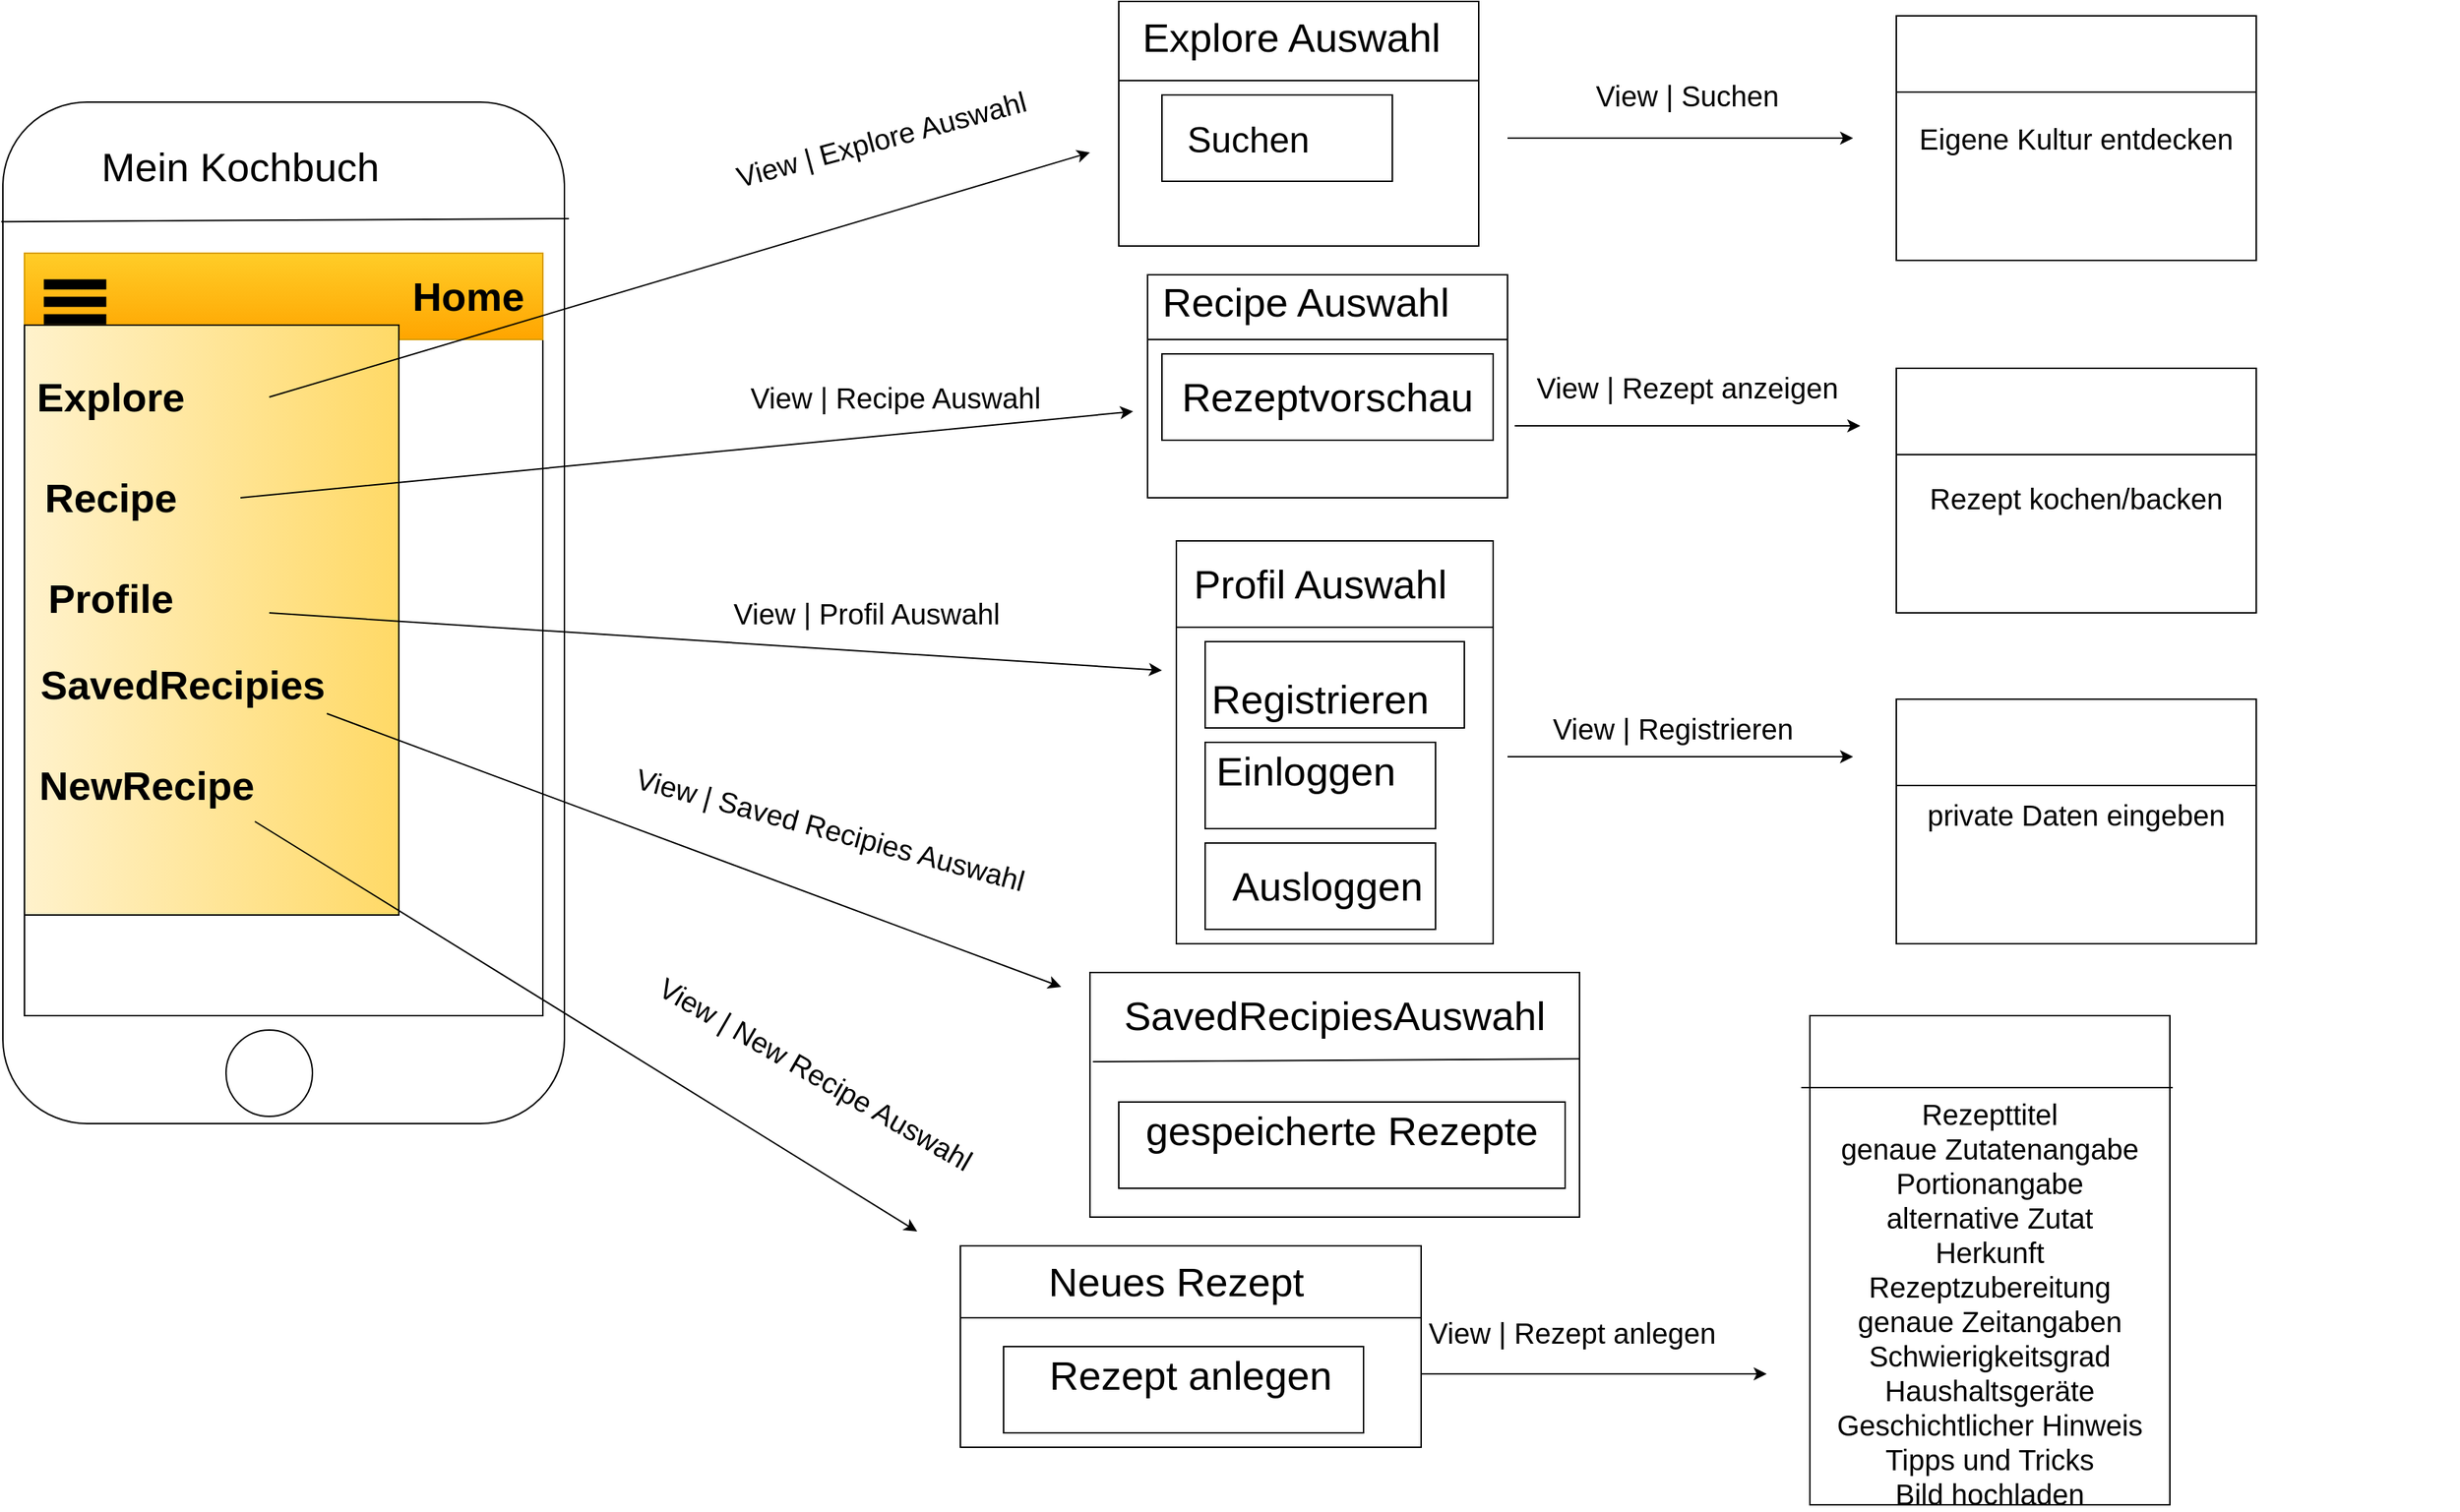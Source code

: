 <mxfile version="14.2.4" type="onedrive"><diagram id="-CBC_xEpUSiYS634QbAH" name="Page-1"><mxGraphModel dx="2372" dy="1290" grid="1" gridSize="10" guides="1" tooltips="1" connect="1" arrows="1" fold="1" page="1" pageScale="1" pageWidth="1920" pageHeight="1200" math="0" shadow="0"><root><mxCell id="0"/><mxCell id="1" parent="0"/><mxCell id="4ttchu3e397NDz52eP5I-1" value="" style="rounded=1;whiteSpace=wrap;html=1;rotation=-90;" parent="1" vertex="1"><mxGeometry x="-105" y="365" width="710" height="390" as="geometry"/></mxCell><mxCell id="4ttchu3e397NDz52eP5I-2" value="" style="endArrow=none;html=1;exitX=0.886;exitY=1.008;exitDx=0;exitDy=0;exitPerimeter=0;entryX=0.883;entryY=-0.003;entryDx=0;entryDy=0;entryPerimeter=0;" parent="1" source="4ttchu3e397NDz52eP5I-1" target="4ttchu3e397NDz52eP5I-1" edge="1"><mxGeometry width="50" height="50" relative="1" as="geometry"><mxPoint x="60" y="290" as="sourcePoint"/><mxPoint x="210" y="290" as="targetPoint"/></mxGeometry></mxCell><mxCell id="4ttchu3e397NDz52eP5I-3" value="Mein Kochbuch" style="text;html=1;strokeColor=none;fillColor=none;align=center;verticalAlign=middle;whiteSpace=wrap;rounded=0;fontSize=28;" parent="1" vertex="1"><mxGeometry x="100" y="180" width="240" height="140" as="geometry"/></mxCell><mxCell id="4ttchu3e397NDz52eP5I-4" value="" style="rounded=0;whiteSpace=wrap;html=1;fontSize=28;" parent="1" vertex="1"><mxGeometry x="70" y="310" width="360" height="530" as="geometry"/></mxCell><mxCell id="4ttchu3e397NDz52eP5I-5" value="" style="ellipse;whiteSpace=wrap;html=1;aspect=fixed;fontSize=28;" parent="1" vertex="1"><mxGeometry x="210" y="850" width="60" height="60" as="geometry"/></mxCell><mxCell id="4ttchu3e397NDz52eP5I-20" value="&lt;b&gt;&lt;font style=&quot;font-size: 28px&quot;&gt;&amp;nbsp; &amp;nbsp; &amp;nbsp; &amp;nbsp; &amp;nbsp; &amp;nbsp; &amp;nbsp; &amp;nbsp; &amp;nbsp; &amp;nbsp; &amp;nbsp; &amp;nbsp; &amp;nbsp; &amp;nbsp; &amp;nbsp; &amp;nbsp; &amp;nbsp;Home&lt;/font&gt;&lt;/b&gt;" style="rounded=0;whiteSpace=wrap;html=1;fontSize=24;fillColor=#ffcd28;strokeColor=#d79b00;gradientColor=#ffa500;" parent="1" vertex="1"><mxGeometry x="70" y="310" width="360" height="60" as="geometry"/></mxCell><mxCell id="4ttchu3e397NDz52eP5I-24" value="" style="shape=parallelMarker;html=1;outlineConnect=0;fontSize=25;rotation=90;" parent="1" vertex="1"><mxGeometry x="90" y="322.6" width="30.25" height="42.4" as="geometry"/></mxCell><mxCell id="4ttchu3e397NDz52eP5I-26" value="" style="verticalLabelPosition=bottom;verticalAlign=top;html=1;shape=mxgraph.basic.rect;fillColor2=none;strokeWidth=1;size=20;indent=5;fontSize=25;fillColor=#fff2cc;gradientColor=#ffd966;gradientDirection=east;shadow=0;" parent="1" vertex="1"><mxGeometry x="70" y="360" width="260" height="410" as="geometry"/></mxCell><mxCell id="4ttchu3e397NDz52eP5I-10" value="&lt;font style=&quot;font-size: 28px&quot;&gt;Explore&lt;/font&gt;" style="text;html=1;strokeColor=none;fillColor=none;align=center;verticalAlign=middle;whiteSpace=wrap;rounded=0;fontSize=25;fontStyle=1" parent="1" vertex="1"><mxGeometry x="110" y="400" width="40" height="20" as="geometry"/></mxCell><mxCell id="4ttchu3e397NDz52eP5I-12" value="NewRecipe" style="text;html=1;strokeColor=none;fillColor=none;align=center;verticalAlign=middle;whiteSpace=wrap;rounded=0;fontSize=28;fontStyle=1" parent="1" vertex="1"><mxGeometry x="130" y="670" width="50" height="20" as="geometry"/></mxCell><mxCell id="4ttchu3e397NDz52eP5I-15" value="Profile" style="text;html=1;strokeColor=none;fillColor=none;align=center;verticalAlign=middle;whiteSpace=wrap;rounded=0;fontSize=28;fontStyle=1" parent="1" vertex="1"><mxGeometry x="110" y="540" width="40" height="20" as="geometry"/></mxCell><mxCell id="4ttchu3e397NDz52eP5I-16" value="Recipe" style="text;html=1;strokeColor=none;fillColor=none;align=center;verticalAlign=middle;whiteSpace=wrap;rounded=0;fontSize=28;fontStyle=1" parent="1" vertex="1"><mxGeometry x="110" y="470" width="40" height="20" as="geometry"/></mxCell><mxCell id="4ttchu3e397NDz52eP5I-19" value="SavedRecipies" style="text;html=1;strokeColor=none;fillColor=none;align=center;verticalAlign=middle;whiteSpace=wrap;rounded=0;fontSize=28;fontStyle=1" parent="1" vertex="1"><mxGeometry x="160" y="600" width="40" height="20" as="geometry"/></mxCell><mxCell id="4ttchu3e397NDz52eP5I-51" value="" style="rounded=0;whiteSpace=wrap;html=1;shadow=0;strokeColor=#000000;fontSize=25;" parent="1" vertex="1"><mxGeometry x="870" y="510" width="220" height="280" as="geometry"/></mxCell><mxCell id="4ttchu3e397NDz52eP5I-52" value="Profil Auswahl" style="text;html=1;strokeColor=none;fillColor=none;align=center;verticalAlign=middle;whiteSpace=wrap;rounded=0;shadow=0;fontSize=28;" parent="1" vertex="1"><mxGeometry x="870" y="510" width="200" height="60" as="geometry"/></mxCell><mxCell id="4ttchu3e397NDz52eP5I-53" value="" style="endArrow=none;html=1;fontSize=25;entryX=0;entryY=1;entryDx=0;entryDy=0;" parent="1" target="4ttchu3e397NDz52eP5I-52" edge="1"><mxGeometry width="50" height="50" relative="1" as="geometry"><mxPoint x="1090" y="570" as="sourcePoint"/><mxPoint x="870" y="555" as="targetPoint"/></mxGeometry></mxCell><mxCell id="4ttchu3e397NDz52eP5I-54" value="Einloggen" style="text;html=1;strokeColor=none;fillColor=none;align=center;verticalAlign=middle;whiteSpace=wrap;rounded=0;shadow=0;fontSize=28;" parent="1" vertex="1"><mxGeometry x="940" y="660" width="40" height="20" as="geometry"/></mxCell><mxCell id="4ttchu3e397NDz52eP5I-55" value="Registrieren" style="text;html=1;strokeColor=none;fillColor=none;align=center;verticalAlign=middle;whiteSpace=wrap;rounded=0;shadow=0;fontSize=28;" parent="1" vertex="1"><mxGeometry x="950" y="610" width="40" height="20" as="geometry"/></mxCell><mxCell id="4ttchu3e397NDz52eP5I-57" value="Ausloggen" style="text;html=1;strokeColor=none;fillColor=none;align=center;verticalAlign=middle;whiteSpace=wrap;rounded=0;shadow=0;fontSize=28;" parent="1" vertex="1"><mxGeometry x="955" y="740" width="40" height="20" as="geometry"/></mxCell><mxCell id="4ttchu3e397NDz52eP5I-59" value="" style="rounded=0;whiteSpace=wrap;html=1;shadow=0;strokeColor=#000000;fontSize=25;" parent="1" vertex="1"><mxGeometry x="830" y="135" width="250" height="170" as="geometry"/></mxCell><mxCell id="4ttchu3e397NDz52eP5I-60" value="" style="endArrow=none;html=1;fontSize=25;entryX=0;entryY=1;entryDx=0;entryDy=0;" parent="1" edge="1"><mxGeometry width="50" height="50" relative="1" as="geometry"><mxPoint x="1080" y="190" as="sourcePoint"/><mxPoint x="830" y="190" as="targetPoint"/></mxGeometry></mxCell><mxCell id="4ttchu3e397NDz52eP5I-61" value="Explore Auswahl" style="text;html=1;strokeColor=none;fillColor=none;align=center;verticalAlign=middle;whiteSpace=wrap;rounded=0;shadow=0;fontSize=28;" parent="1" vertex="1"><mxGeometry x="820" y="150" width="260" height="20" as="geometry"/></mxCell><mxCell id="4ttchu3e397NDz52eP5I-62" value="Suchen" style="text;html=1;strokeColor=none;fillColor=none;align=center;verticalAlign=middle;whiteSpace=wrap;rounded=0;shadow=0;fontSize=25;" parent="1" vertex="1"><mxGeometry x="900" y="220" width="40" height="20" as="geometry"/></mxCell><mxCell id="4ttchu3e397NDz52eP5I-65" value="" style="rounded=0;whiteSpace=wrap;html=1;shadow=0;strokeColor=#000000;fontSize=25;" parent="1" vertex="1"><mxGeometry x="850" y="325" width="250" height="155" as="geometry"/></mxCell><mxCell id="4ttchu3e397NDz52eP5I-66" value="" style="endArrow=none;html=1;fontSize=25;entryX=0;entryY=1;entryDx=0;entryDy=0;" parent="1" edge="1"><mxGeometry width="50" height="50" relative="1" as="geometry"><mxPoint x="1100" y="370" as="sourcePoint"/><mxPoint x="850" y="370" as="targetPoint"/></mxGeometry></mxCell><mxCell id="4ttchu3e397NDz52eP5I-67" value="Recipe Auswahl" style="text;html=1;strokeColor=none;fillColor=none;align=center;verticalAlign=middle;whiteSpace=wrap;rounded=0;shadow=0;fontSize=28;" parent="1" vertex="1"><mxGeometry x="830" y="333.8" width="260" height="20" as="geometry"/></mxCell><mxCell id="4ttchu3e397NDz52eP5I-68" value="Rezeptvorschau" style="text;html=1;strokeColor=none;fillColor=none;align=center;verticalAlign=middle;whiteSpace=wrap;rounded=0;shadow=0;fontSize=28;" parent="1" vertex="1"><mxGeometry x="955" y="400" width="40" height="20" as="geometry"/></mxCell><mxCell id="4ttchu3e397NDz52eP5I-69" value="" style="rounded=0;whiteSpace=wrap;html=1;shadow=0;strokeColor=#000000;fontSize=25;" parent="1" vertex="1"><mxGeometry x="810" y="810" width="340" height="170" as="geometry"/></mxCell><mxCell id="4ttchu3e397NDz52eP5I-70" value="SavedRecipiesAuswahl" style="text;html=1;strokeColor=none;fillColor=none;align=center;verticalAlign=middle;whiteSpace=wrap;rounded=0;shadow=0;fontSize=28;" parent="1" vertex="1"><mxGeometry x="960" y="830" width="40" height="20" as="geometry"/></mxCell><mxCell id="4ttchu3e397NDz52eP5I-71" value="" style="endArrow=none;html=1;fontSize=25;entryX=0.006;entryY=0.365;entryDx=0;entryDy=0;exitX=1;exitY=0.353;exitDx=0;exitDy=0;exitPerimeter=0;entryPerimeter=0;" parent="1" source="4ttchu3e397NDz52eP5I-69" target="4ttchu3e397NDz52eP5I-69" edge="1"><mxGeometry width="50" height="50" relative="1" as="geometry"><mxPoint x="1090" y="790" as="sourcePoint"/><mxPoint x="870" y="790" as="targetPoint"/></mxGeometry></mxCell><mxCell id="4ttchu3e397NDz52eP5I-73" value="gespeicherte Rezepte" style="text;html=1;strokeColor=none;fillColor=none;align=center;verticalAlign=middle;whiteSpace=wrap;rounded=0;shadow=0;fontSize=28;" parent="1" vertex="1"><mxGeometry x="840" y="910" width="290" height="20" as="geometry"/></mxCell><mxCell id="4ttchu3e397NDz52eP5I-76" value="" style="rounded=0;whiteSpace=wrap;html=1;shadow=0;strokeColor=#000000;fontSize=25;" parent="1" vertex="1"><mxGeometry x="720" y="1000" width="320" height="140" as="geometry"/></mxCell><mxCell id="4ttchu3e397NDz52eP5I-77" value="Neues Rezept" style="text;html=1;strokeColor=none;fillColor=none;align=center;verticalAlign=middle;whiteSpace=wrap;rounded=0;shadow=0;fontSize=28;" parent="1" vertex="1"><mxGeometry x="770" y="1015" width="200" height="20" as="geometry"/></mxCell><mxCell id="4ttchu3e397NDz52eP5I-79" value="" style="endArrow=none;html=1;fontSize=25;entryX=0;entryY=1;entryDx=0;entryDy=0;exitX=1;exitY=0.353;exitDx=0;exitDy=0;exitPerimeter=0;" parent="1" edge="1"><mxGeometry width="50" height="50" relative="1" as="geometry"><mxPoint x="1040" y="1050.01" as="sourcePoint"/><mxPoint x="720" y="1050" as="targetPoint"/></mxGeometry></mxCell><mxCell id="4ttchu3e397NDz52eP5I-80" value="Rezept anlegen" style="text;html=1;strokeColor=none;fillColor=none;align=center;verticalAlign=middle;whiteSpace=wrap;rounded=0;shadow=0;fontSize=28;" parent="1" vertex="1"><mxGeometry x="770" y="1080" width="220" height="20" as="geometry"/></mxCell><mxCell id="4ttchu3e397NDz52eP5I-83" value="" style="rounded=0;whiteSpace=wrap;html=1;shadow=0;strokeColor=#000000;fontSize=28;fillColor=none;" parent="1" vertex="1"><mxGeometry x="860" y="200" width="160" height="60" as="geometry"/></mxCell><mxCell id="4ttchu3e397NDz52eP5I-84" value="" style="rounded=0;whiteSpace=wrap;html=1;shadow=0;strokeColor=#000000;fontSize=28;fillColor=none;" parent="1" vertex="1"><mxGeometry x="860" y="380" width="230" height="60" as="geometry"/></mxCell><mxCell id="4ttchu3e397NDz52eP5I-85" value="" style="rounded=0;whiteSpace=wrap;html=1;shadow=0;strokeColor=#000000;fontSize=28;fillColor=none;" parent="1" vertex="1"><mxGeometry x="750" y="1070" width="250" height="60" as="geometry"/></mxCell><mxCell id="4ttchu3e397NDz52eP5I-86" value="" style="rounded=0;whiteSpace=wrap;html=1;shadow=0;strokeColor=#000000;fontSize=28;fillColor=none;" parent="1" vertex="1"><mxGeometry x="830" y="900" width="310" height="60" as="geometry"/></mxCell><mxCell id="4ttchu3e397NDz52eP5I-89" value="" style="rounded=0;whiteSpace=wrap;html=1;shadow=0;strokeColor=#000000;fontSize=28;fillColor=none;" parent="1" vertex="1"><mxGeometry x="890" y="580" width="180" height="60" as="geometry"/></mxCell><mxCell id="4ttchu3e397NDz52eP5I-90" value="" style="rounded=0;whiteSpace=wrap;html=1;shadow=0;strokeColor=#000000;fontSize=28;fillColor=none;" parent="1" vertex="1"><mxGeometry x="890" y="650" width="160" height="60" as="geometry"/></mxCell><mxCell id="4ttchu3e397NDz52eP5I-91" value="" style="rounded=0;whiteSpace=wrap;html=1;shadow=0;strokeColor=#000000;fontSize=28;fillColor=none;" parent="1" vertex="1"><mxGeometry x="890" y="720" width="160" height="60" as="geometry"/></mxCell><mxCell id="4ttchu3e397NDz52eP5I-93" value="" style="endArrow=classic;html=1;fontSize=28;" parent="1" edge="1"><mxGeometry width="50" height="50" relative="1" as="geometry"><mxPoint x="240" y="410" as="sourcePoint"/><mxPoint x="810" y="240" as="targetPoint"/><Array as="points"/></mxGeometry></mxCell><mxCell id="4ttchu3e397NDz52eP5I-94" value="" style="endArrow=classic;html=1;fontSize=28;" parent="1" edge="1"><mxGeometry width="50" height="50" relative="1" as="geometry"><mxPoint x="220" y="480" as="sourcePoint"/><mxPoint x="840" y="420" as="targetPoint"/><Array as="points"/></mxGeometry></mxCell><mxCell id="4ttchu3e397NDz52eP5I-95" value="" style="endArrow=classic;html=1;fontSize=28;" parent="1" edge="1"><mxGeometry width="50" height="50" relative="1" as="geometry"><mxPoint x="240" y="560" as="sourcePoint"/><mxPoint x="860" y="600" as="targetPoint"/><Array as="points"/></mxGeometry></mxCell><mxCell id="4ttchu3e397NDz52eP5I-96" value="" style="endArrow=classic;html=1;fontSize=28;" parent="1" edge="1"><mxGeometry width="50" height="50" relative="1" as="geometry"><mxPoint x="280" y="630" as="sourcePoint"/><mxPoint x="790" y="820" as="targetPoint"/><Array as="points"/></mxGeometry></mxCell><mxCell id="4ttchu3e397NDz52eP5I-97" value="" style="endArrow=classic;html=1;fontSize=28;" parent="1" edge="1"><mxGeometry width="50" height="50" relative="1" as="geometry"><mxPoint x="230" y="705" as="sourcePoint"/><mxPoint x="690" y="990" as="targetPoint"/><Array as="points"/></mxGeometry></mxCell><mxCell id="fJXJtTNsG8uW6gC0Ecf4-1" value="View | Explore Auswahl" style="text;html=1;strokeColor=none;fillColor=none;align=center;verticalAlign=middle;whiteSpace=wrap;rounded=0;shadow=0;fontSize=20;rotation=-15;" parent="1" vertex="1"><mxGeometry x="480" y="220" width="370" height="20" as="geometry"/></mxCell><mxCell id="fJXJtTNsG8uW6gC0Ecf4-3" value="View | Recipe Auswahl" style="text;html=1;strokeColor=none;fillColor=none;align=center;verticalAlign=middle;whiteSpace=wrap;rounded=0;shadow=0;fontSize=20;" parent="1" vertex="1"><mxGeometry x="490" y="400" width="370" height="20" as="geometry"/></mxCell><mxCell id="fJXJtTNsG8uW6gC0Ecf4-4" value="View | Profil Auswahl" style="text;html=1;strokeColor=none;fillColor=none;align=center;verticalAlign=middle;whiteSpace=wrap;rounded=0;shadow=0;fontSize=20;" parent="1" vertex="1"><mxGeometry x="470" y="550" width="370" height="20" as="geometry"/></mxCell><mxCell id="fJXJtTNsG8uW6gC0Ecf4-5" value="View | Saved Recipies Auswahl" style="text;html=1;strokeColor=none;fillColor=none;align=center;verticalAlign=middle;whiteSpace=wrap;rounded=0;shadow=0;fontSize=20;rotation=15;" parent="1" vertex="1"><mxGeometry x="450" y="700" width="360" height="20" as="geometry"/></mxCell><mxCell id="fJXJtTNsG8uW6gC0Ecf4-6" value="View | New Recipe Auswahl" style="text;html=1;strokeColor=none;fillColor=none;align=center;verticalAlign=middle;whiteSpace=wrap;rounded=0;shadow=0;fontSize=20;rotation=30;" parent="1" vertex="1"><mxGeometry x="440" y="870" width="360" height="20" as="geometry"/></mxCell><mxCell id="fJXJtTNsG8uW6gC0Ecf4-7" value="" style="endArrow=classic;html=1;fontSize=28;" parent="1" edge="1"><mxGeometry width="50" height="50" relative="1" as="geometry"><mxPoint x="1100" y="230" as="sourcePoint"/><mxPoint x="1340" y="230" as="targetPoint"/><Array as="points"/></mxGeometry></mxCell><mxCell id="fJXJtTNsG8uW6gC0Ecf4-8" value="" style="rounded=0;whiteSpace=wrap;html=1;shadow=0;strokeColor=#000000;fontSize=25;" parent="1" vertex="1"><mxGeometry x="1370" y="145" width="250" height="170" as="geometry"/></mxCell><mxCell id="fJXJtTNsG8uW6gC0Ecf4-9" value="" style="endArrow=none;html=1;fontSize=25;entryX=0;entryY=1;entryDx=0;entryDy=0;" parent="1" edge="1"><mxGeometry width="50" height="50" relative="1" as="geometry"><mxPoint x="1620" y="198" as="sourcePoint"/><mxPoint x="1370" y="198" as="targetPoint"/></mxGeometry></mxCell><mxCell id="fJXJtTNsG8uW6gC0Ecf4-10" value="Eigene Kultur entdecken" style="text;html=1;strokeColor=none;fillColor=none;align=center;verticalAlign=middle;whiteSpace=wrap;rounded=0;shadow=0;fontSize=20;" parent="1" vertex="1"><mxGeometry x="1230" y="220" width="530" height="20" as="geometry"/></mxCell><mxCell id="fJXJtTNsG8uW6gC0Ecf4-11" value="View | Suchen" style="text;html=1;strokeColor=none;fillColor=none;align=center;verticalAlign=middle;whiteSpace=wrap;rounded=0;shadow=0;fontSize=20;rotation=0;" parent="1" vertex="1"><mxGeometry x="1090" y="190" width="270" height="20" as="geometry"/></mxCell><mxCell id="fJXJtTNsG8uW6gC0Ecf4-13" value="" style="endArrow=classic;html=1;fontSize=28;" parent="1" edge="1"><mxGeometry width="50" height="50" relative="1" as="geometry"><mxPoint x="1105" y="430" as="sourcePoint"/><mxPoint x="1345" y="430" as="targetPoint"/><Array as="points"/></mxGeometry></mxCell><mxCell id="fJXJtTNsG8uW6gC0Ecf4-14" value="" style="rounded=0;whiteSpace=wrap;html=1;shadow=0;strokeColor=#000000;fontSize=25;" parent="1" vertex="1"><mxGeometry x="1370" y="390" width="250" height="170" as="geometry"/></mxCell><mxCell id="fJXJtTNsG8uW6gC0Ecf4-15" value="View | Rezept anzeigen" style="text;html=1;strokeColor=none;fillColor=none;align=center;verticalAlign=middle;whiteSpace=wrap;rounded=0;shadow=0;fontSize=20;rotation=0;" parent="1" vertex="1"><mxGeometry x="1090" y="392.5" width="270" height="20" as="geometry"/></mxCell><mxCell id="fJXJtTNsG8uW6gC0Ecf4-16" value="" style="endArrow=none;html=1;fontSize=25;entryX=0;entryY=1;entryDx=0;entryDy=0;" parent="1" edge="1"><mxGeometry width="50" height="50" relative="1" as="geometry"><mxPoint x="1620" y="450" as="sourcePoint"/><mxPoint x="1370" y="450" as="targetPoint"/></mxGeometry></mxCell><mxCell id="fJXJtTNsG8uW6gC0Ecf4-17" value="Rezept kochen/backen" style="text;html=1;strokeColor=none;fillColor=none;align=center;verticalAlign=middle;whiteSpace=wrap;rounded=0;shadow=0;fontSize=20;" parent="1" vertex="1"><mxGeometry x="1275" y="470" width="440" height="20" as="geometry"/></mxCell><mxCell id="fJXJtTNsG8uW6gC0Ecf4-19" value="" style="endArrow=classic;html=1;fontSize=28;" parent="1" edge="1"><mxGeometry width="50" height="50" relative="1" as="geometry"><mxPoint x="1100" y="660" as="sourcePoint"/><mxPoint x="1340" y="660" as="targetPoint"/><Array as="points"/></mxGeometry></mxCell><mxCell id="fJXJtTNsG8uW6gC0Ecf4-20" value="" style="rounded=0;whiteSpace=wrap;html=1;shadow=0;strokeColor=#000000;fontSize=25;" parent="1" vertex="1"><mxGeometry x="1370" y="620" width="250" height="170" as="geometry"/></mxCell><mxCell id="fJXJtTNsG8uW6gC0Ecf4-21" value="View | Registrieren" style="text;html=1;strokeColor=none;fillColor=none;align=center;verticalAlign=middle;whiteSpace=wrap;rounded=0;shadow=0;fontSize=20;rotation=0;" parent="1" vertex="1"><mxGeometry x="1080" y="630" width="270" height="20" as="geometry"/></mxCell><mxCell id="fJXJtTNsG8uW6gC0Ecf4-22" value="" style="endArrow=none;html=1;fontSize=25;entryX=0;entryY=1;entryDx=0;entryDy=0;" parent="1" edge="1"><mxGeometry width="50" height="50" relative="1" as="geometry"><mxPoint x="1620" y="680" as="sourcePoint"/><mxPoint x="1370" y="680" as="targetPoint"/></mxGeometry></mxCell><mxCell id="fJXJtTNsG8uW6gC0Ecf4-23" value="private Daten eingeben" style="text;html=1;strokeColor=none;fillColor=none;align=center;verticalAlign=middle;whiteSpace=wrap;rounded=0;shadow=0;fontSize=20;" parent="1" vertex="1"><mxGeometry x="1310" y="690" width="370" height="20" as="geometry"/></mxCell><mxCell id="fJXJtTNsG8uW6gC0Ecf4-24" value="View | Rezept anlegen" style="text;html=1;strokeColor=none;fillColor=none;align=center;verticalAlign=middle;whiteSpace=wrap;rounded=0;shadow=0;fontSize=20;rotation=0;" parent="1" vertex="1"><mxGeometry x="1010" y="1050" width="270" height="20" as="geometry"/></mxCell><mxCell id="fJXJtTNsG8uW6gC0Ecf4-25" value="" style="endArrow=classic;html=1;fontSize=28;" parent="1" edge="1"><mxGeometry width="50" height="50" relative="1" as="geometry"><mxPoint x="1040" y="1089" as="sourcePoint"/><mxPoint x="1280" y="1089" as="targetPoint"/><Array as="points"/></mxGeometry></mxCell><mxCell id="fJXJtTNsG8uW6gC0Ecf4-27" value="" style="endArrow=none;html=1;fontSize=25;entryX=0;entryY=1;entryDx=0;entryDy=0;" parent="1" source="fJXJtTNsG8uW6gC0Ecf4-26" edge="1"><mxGeometry width="50" height="50" relative="1" as="geometry"><mxPoint x="1560" y="1050" as="sourcePoint"/><mxPoint x="1310" y="1050" as="targetPoint"/></mxGeometry></mxCell><mxCell id="fJXJtTNsG8uW6gC0Ecf4-26" value="" style="rounded=0;whiteSpace=wrap;html=1;shadow=0;strokeColor=#000000;fontSize=25;" parent="1" vertex="1"><mxGeometry x="1310" y="840" width="250" height="340" as="geometry"/></mxCell><mxCell id="fJXJtTNsG8uW6gC0Ecf4-29" value="" style="endArrow=none;html=1;fontSize=25;entryX=-0.024;entryY=0.147;entryDx=0;entryDy=0;exitX=1.008;exitY=0.147;exitDx=0;exitDy=0;exitPerimeter=0;entryPerimeter=0;" parent="1" source="fJXJtTNsG8uW6gC0Ecf4-26" target="fJXJtTNsG8uW6gC0Ecf4-26" edge="1"><mxGeometry width="50" height="50" relative="1" as="geometry"><mxPoint x="1560" y="990" as="sourcePoint"/><mxPoint x="1310" y="990" as="targetPoint"/><Array as="points"/></mxGeometry></mxCell><mxCell id="fJXJtTNsG8uW6gC0Ecf4-30" value="Rezepttitel&lt;br&gt;genaue Zutatenangabe&lt;br&gt;Portionangabe&lt;br&gt;alternative Zutat&lt;br&gt;Herkunft&lt;br&gt;Rezeptzubereitung&lt;br&gt;genaue Zeitangaben&lt;br&gt;Schwierigkeitsgrad&lt;br&gt;Haushaltsgeräte&lt;br&gt;Geschichtlicher Hinweis&lt;br&gt;Tipps und Tricks&lt;br&gt;Bild hochladen&lt;br&gt;" style="text;html=1;strokeColor=none;fillColor=none;align=center;verticalAlign=middle;whiteSpace=wrap;rounded=0;shadow=0;fontSize=20;" parent="1" vertex="1"><mxGeometry x="1310" y="1030" width="250" height="20" as="geometry"/></mxCell></root></mxGraphModel></diagram></mxfile>